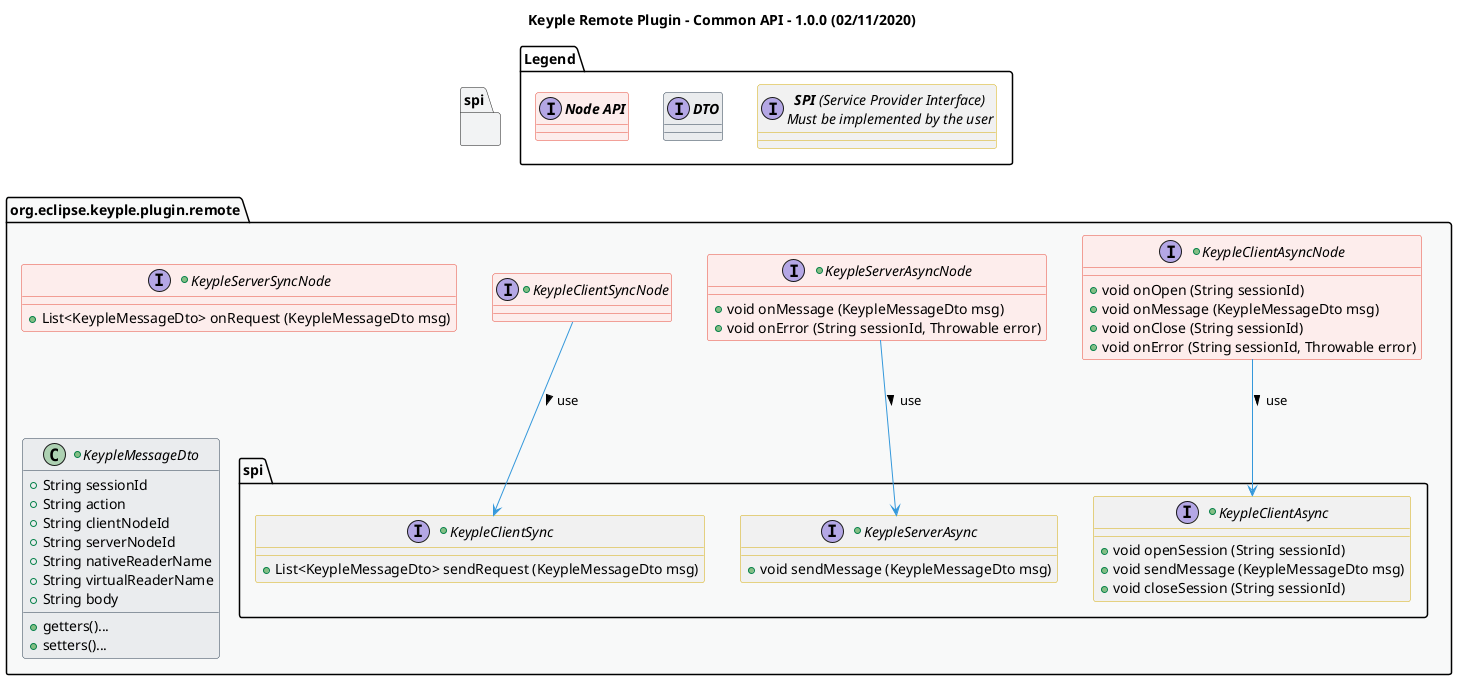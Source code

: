 @startuml
title
    Keyple Remote Plugin - Common API - 1.0.0 (02/11/2020)
end title

' == THEME ==

'Couleurs issues de : https://htmlcolorcodes.com/fr/tableau-de-couleur/tableau-de-couleur-design-plat/
!define C_GREY1 F8F9F9
!define C_GREY2 F2F3F4
!define C_GREY3 E5E7E9
!define C_GREY4 D7DBDD
!define C_GREY5 CACFD2
!define C_GREY6 BDC3C7
!define C_LINK 3498DB
!define C_USE 27AE60

skinparam Shadowing false
skinparam ClassFontStyle italic
skinparam ClassBorderColor #D4AC0D
skinparam stereotypeABorderColor #A9DCDF
skinparam stereotypeIBorderColor #B4A7E5
skinparam stereotypeCBorderColor #ADD1B2
skinparam stereotypeEBorderColor #EB93DF
' Red
skinparam ClassBackgroundColor<<red>> #FDEDEC
skinparam ClassBorderColor<<red>> #E74C3C
hide <<red>> stereotype
' Purple
skinparam ClassBackgroundColor<<purple>> #F4ECF7
skinparam ClassBorderColor<<purple>> #8E44AD
hide <<purple>> stereotype
' blue
skinparam ClassBackgroundColor<<blue>> #EBF5FB
skinparam ClassBorderColor<<blue>> #3498DB
hide <<blue>> stereotype
' Green
skinparam ClassBackgroundColor<<green>> #E9F7EF
skinparam ClassBorderColor<<green>> #27AE60
hide <<green>> stereotype
' Grey
skinparam ClassBackgroundColor<<grey>> #EAECEE
skinparam ClassBorderColor<<grey>> #2C3E50
hide <<grey>> stereotype

' == CONTENT ==

package Legend {
    interface "**Node API**" as nodeApi <<red>>
    interface "**DTO**" as dtoApi <<grey>>
    interface "**SPI** (Service Provider Interface)\nMust be implemented by the user" as spiApi
}

package "org.eclipse.keyple.plugin.remote" as root {
    ' Nodes & Senders
    +interface KeypleClientAsyncNode {
        +void onOpen (String sessionId)
        +void onMessage (KeypleMessageDto msg)
        +void onClose (String sessionId)
        +void onError (String sessionId, Throwable error)
    }
    +interface KeypleServerAsyncNode {
        +void onMessage (KeypleMessageDto msg)
        +void onError (String sessionId, Throwable error)
    }
    +interface KeypleClientSyncNode {
    }
    +interface KeypleServerSyncNode {
        +List<KeypleMessageDto> onRequest (KeypleMessageDto msg)
    }
    ' SPI
    package spi {
        +interface KeypleClientAsync {
            +void openSession (String sessionId)
            +void sendMessage (KeypleMessageDto msg)
            +void closeSession (String sessionId)
        }
        +interface KeypleServerAsync {
            +void sendMessage (KeypleMessageDto msg)
        }
        +interface KeypleClientSync {
            +List<KeypleMessageDto> sendRequest (KeypleMessageDto msg)
        }
    }
    ' DTO
    +class KeypleMessageDto {
        + String sessionId
        + String action
        + String clientNodeId
        + String serverNodeId
        + String nativeReaderName
        + String virtualReaderName
        + String body
        + getters()...
        + setters()...
    }
}

' Associations
KeypleClientSyncNode --> KeypleClientSync #C_LINK : use >
KeypleClientAsyncNode --> KeypleClientAsync #C_LINK : use >
KeypleServerAsyncNode --> KeypleServerAsync #C_LINK : use >

' == LAYOUT ==

KeypleServerSyncNode -[hidden]- KeypleMessageDto

nodeApi -[hidden]- KeypleClientSyncNode
spiApi -[hidden]- KeypleServerAsyncNode

' == STYLE ==

package root #C_GREY1 {}
package spi #C_GREY2 {}

KeypleClientSyncNode <<red>>
KeypleServerSyncNode <<red>>
KeypleClientAsyncNode <<red>>
KeypleServerAsyncNode <<red>>

KeypleMessageDto <<grey>>

@enduml